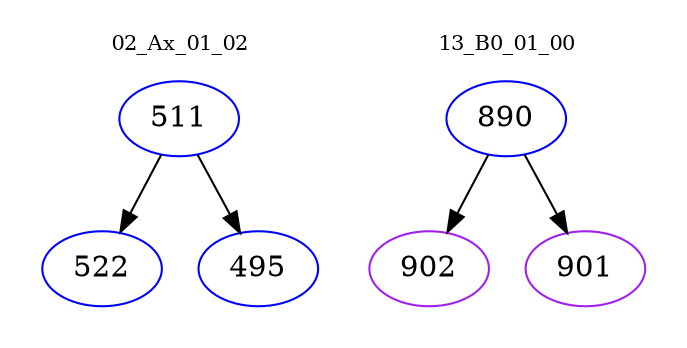 digraph{
subgraph cluster_0 {
color = white
label = "02_Ax_01_02";
fontsize=10;
T0_511 [label="511", color="blue"]
T0_511 -> T0_522 [color="black"]
T0_522 [label="522", color="blue"]
T0_511 -> T0_495 [color="black"]
T0_495 [label="495", color="blue"]
}
subgraph cluster_1 {
color = white
label = "13_B0_01_00";
fontsize=10;
T1_890 [label="890", color="blue"]
T1_890 -> T1_902 [color="black"]
T1_902 [label="902", color="purple"]
T1_890 -> T1_901 [color="black"]
T1_901 [label="901", color="purple"]
}
}
